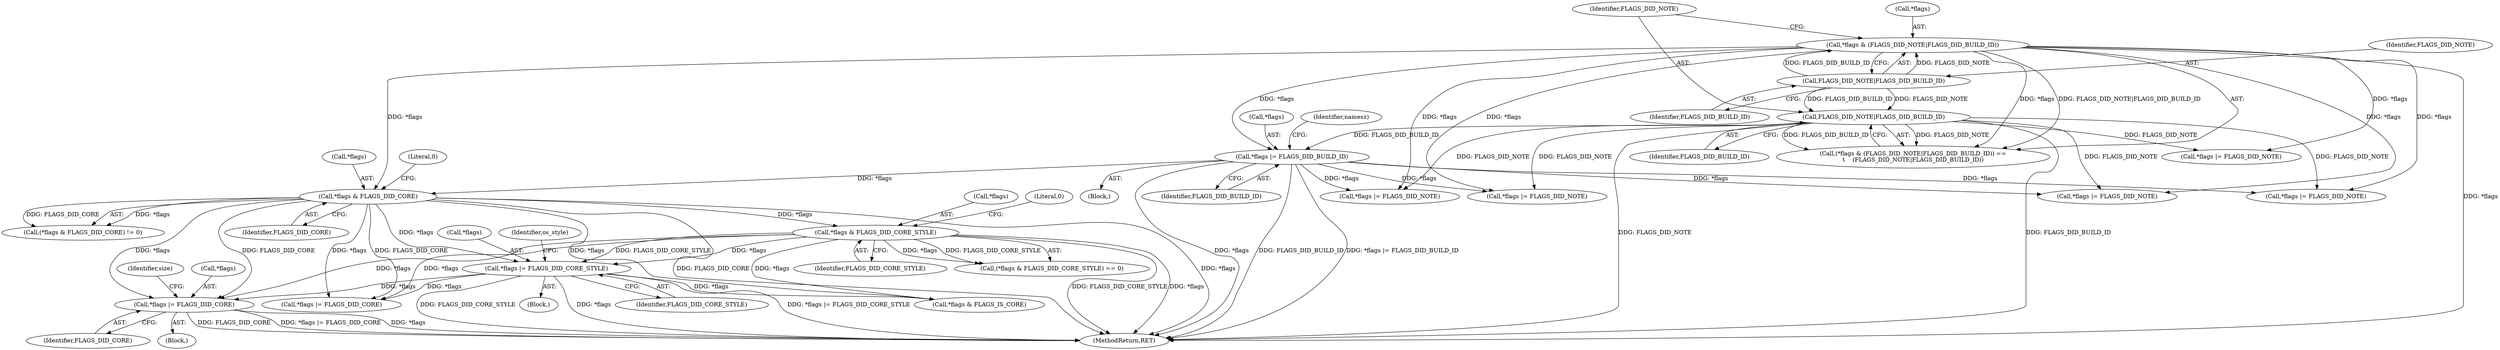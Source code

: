 digraph "0_file_ce90e05774dd77d86cfc8dfa6da57b32816841c4_2@pointer" {
"1001033" [label="(Call,*flags |= FLAGS_DID_CORE)"];
"1000941" [label="(Call,*flags & FLAGS_DID_CORE)"];
"1000519" [label="(Call,*flags |= FLAGS_DID_BUILD_ID)"];
"1000253" [label="(Call,*flags & (FLAGS_DID_NOTE|FLAGS_DID_BUILD_ID))"];
"1000256" [label="(Call,FLAGS_DID_NOTE|FLAGS_DID_BUILD_ID)"];
"1000259" [label="(Call,FLAGS_DID_NOTE|FLAGS_DID_BUILD_ID)"];
"1000973" [label="(Call,*flags |= FLAGS_DID_CORE_STYLE)"];
"1000955" [label="(Call,*flags & FLAGS_DID_CORE_STYLE)"];
"1001034" [label="(Call,*flags)"];
"1000944" [label="(Identifier,FLAGS_DID_CORE)"];
"1000959" [label="(Literal,0)"];
"1000973" [label="(Call,*flags |= FLAGS_DID_CORE_STYLE)"];
"1000258" [label="(Identifier,FLAGS_DID_BUILD_ID)"];
"1000526" [label="(Identifier,namesz)"];
"1000945" [label="(Literal,0)"];
"1001234" [label="(Call,*flags |= FLAGS_DID_CORE)"];
"1000941" [label="(Call,*flags & FLAGS_DID_CORE)"];
"1000985" [label="(Block,)"];
"1000958" [label="(Identifier,FLAGS_DID_CORE_STYLE)"];
"1001038" [label="(Identifier,size)"];
"1000978" [label="(Identifier,os_style)"];
"1000254" [label="(Call,*flags)"];
"1001036" [label="(Identifier,FLAGS_DID_CORE)"];
"1000960" [label="(Block,)"];
"1000942" [label="(Call,*flags)"];
"1000940" [label="(Call,(*flags & FLAGS_DID_CORE) != 0)"];
"1000974" [label="(Call,*flags)"];
"1000256" [label="(Call,FLAGS_DID_NOTE|FLAGS_DID_BUILD_ID)"];
"1000520" [label="(Call,*flags)"];
"1001033" [label="(Call,*flags |= FLAGS_DID_CORE)"];
"1000858" [label="(Call,*flags |= FLAGS_DID_NOTE)"];
"1000519" [label="(Call,*flags |= FLAGS_DID_BUILD_ID)"];
"1001046" [label="(Call,*flags & FLAGS_IS_CORE)"];
"1000260" [label="(Identifier,FLAGS_DID_NOTE)"];
"1000259" [label="(Call,FLAGS_DID_NOTE|FLAGS_DID_BUILD_ID)"];
"1000743" [label="(Call,*flags |= FLAGS_DID_NOTE)"];
"1000257" [label="(Identifier,FLAGS_DID_NOTE)"];
"1000650" [label="(Call,*flags |= FLAGS_DID_NOTE)"];
"1000956" [label="(Call,*flags)"];
"1000954" [label="(Call,(*flags & FLAGS_DID_CORE_STYLE) == 0)"];
"1000955" [label="(Call,*flags & FLAGS_DID_CORE_STYLE)"];
"1000261" [label="(Identifier,FLAGS_DID_BUILD_ID)"];
"1000253" [label="(Call,*flags & (FLAGS_DID_NOTE|FLAGS_DID_BUILD_ID))"];
"1000782" [label="(Call,*flags |= FLAGS_DID_NOTE)"];
"1000471" [label="(Block,)"];
"1000438" [label="(Call,*flags |= FLAGS_DID_NOTE)"];
"1000976" [label="(Identifier,FLAGS_DID_CORE_STYLE)"];
"1000522" [label="(Identifier,FLAGS_DID_BUILD_ID)"];
"1000252" [label="(Call,(*flags & (FLAGS_DID_NOTE|FLAGS_DID_BUILD_ID)) ==\n\t    (FLAGS_DID_NOTE|FLAGS_DID_BUILD_ID))"];
"1001244" [label="(MethodReturn,RET)"];
"1001033" -> "1000985"  [label="AST: "];
"1001033" -> "1001036"  [label="CFG: "];
"1001034" -> "1001033"  [label="AST: "];
"1001036" -> "1001033"  [label="AST: "];
"1001038" -> "1001033"  [label="CFG: "];
"1001033" -> "1001244"  [label="DDG: FLAGS_DID_CORE"];
"1001033" -> "1001244"  [label="DDG: *flags |= FLAGS_DID_CORE"];
"1001033" -> "1001244"  [label="DDG: *flags"];
"1000941" -> "1001033"  [label="DDG: *flags"];
"1000941" -> "1001033"  [label="DDG: FLAGS_DID_CORE"];
"1000973" -> "1001033"  [label="DDG: *flags"];
"1000955" -> "1001033"  [label="DDG: *flags"];
"1000941" -> "1000940"  [label="AST: "];
"1000941" -> "1000944"  [label="CFG: "];
"1000942" -> "1000941"  [label="AST: "];
"1000944" -> "1000941"  [label="AST: "];
"1000945" -> "1000941"  [label="CFG: "];
"1000941" -> "1001244"  [label="DDG: *flags"];
"1000941" -> "1001244"  [label="DDG: FLAGS_DID_CORE"];
"1000941" -> "1000940"  [label="DDG: *flags"];
"1000941" -> "1000940"  [label="DDG: FLAGS_DID_CORE"];
"1000519" -> "1000941"  [label="DDG: *flags"];
"1000253" -> "1000941"  [label="DDG: *flags"];
"1000941" -> "1000955"  [label="DDG: *flags"];
"1000941" -> "1000973"  [label="DDG: *flags"];
"1000941" -> "1001046"  [label="DDG: *flags"];
"1000941" -> "1001234"  [label="DDG: *flags"];
"1000941" -> "1001234"  [label="DDG: FLAGS_DID_CORE"];
"1000519" -> "1000471"  [label="AST: "];
"1000519" -> "1000522"  [label="CFG: "];
"1000520" -> "1000519"  [label="AST: "];
"1000522" -> "1000519"  [label="AST: "];
"1000526" -> "1000519"  [label="CFG: "];
"1000519" -> "1001244"  [label="DDG: *flags"];
"1000519" -> "1001244"  [label="DDG: FLAGS_DID_BUILD_ID"];
"1000519" -> "1001244"  [label="DDG: *flags |= FLAGS_DID_BUILD_ID"];
"1000253" -> "1000519"  [label="DDG: *flags"];
"1000259" -> "1000519"  [label="DDG: FLAGS_DID_BUILD_ID"];
"1000519" -> "1000650"  [label="DDG: *flags"];
"1000519" -> "1000743"  [label="DDG: *flags"];
"1000519" -> "1000782"  [label="DDG: *flags"];
"1000519" -> "1000858"  [label="DDG: *flags"];
"1000253" -> "1000252"  [label="AST: "];
"1000253" -> "1000256"  [label="CFG: "];
"1000254" -> "1000253"  [label="AST: "];
"1000256" -> "1000253"  [label="AST: "];
"1000260" -> "1000253"  [label="CFG: "];
"1000253" -> "1001244"  [label="DDG: *flags"];
"1000253" -> "1000252"  [label="DDG: *flags"];
"1000253" -> "1000252"  [label="DDG: FLAGS_DID_NOTE|FLAGS_DID_BUILD_ID"];
"1000256" -> "1000253"  [label="DDG: FLAGS_DID_NOTE"];
"1000256" -> "1000253"  [label="DDG: FLAGS_DID_BUILD_ID"];
"1000253" -> "1000438"  [label="DDG: *flags"];
"1000253" -> "1000650"  [label="DDG: *flags"];
"1000253" -> "1000743"  [label="DDG: *flags"];
"1000253" -> "1000782"  [label="DDG: *flags"];
"1000253" -> "1000858"  [label="DDG: *flags"];
"1000256" -> "1000258"  [label="CFG: "];
"1000257" -> "1000256"  [label="AST: "];
"1000258" -> "1000256"  [label="AST: "];
"1000256" -> "1000259"  [label="DDG: FLAGS_DID_NOTE"];
"1000256" -> "1000259"  [label="DDG: FLAGS_DID_BUILD_ID"];
"1000259" -> "1000252"  [label="AST: "];
"1000259" -> "1000261"  [label="CFG: "];
"1000260" -> "1000259"  [label="AST: "];
"1000261" -> "1000259"  [label="AST: "];
"1000252" -> "1000259"  [label="CFG: "];
"1000259" -> "1001244"  [label="DDG: FLAGS_DID_NOTE"];
"1000259" -> "1001244"  [label="DDG: FLAGS_DID_BUILD_ID"];
"1000259" -> "1000252"  [label="DDG: FLAGS_DID_NOTE"];
"1000259" -> "1000252"  [label="DDG: FLAGS_DID_BUILD_ID"];
"1000259" -> "1000438"  [label="DDG: FLAGS_DID_NOTE"];
"1000259" -> "1000650"  [label="DDG: FLAGS_DID_NOTE"];
"1000259" -> "1000743"  [label="DDG: FLAGS_DID_NOTE"];
"1000259" -> "1000782"  [label="DDG: FLAGS_DID_NOTE"];
"1000259" -> "1000858"  [label="DDG: FLAGS_DID_NOTE"];
"1000973" -> "1000960"  [label="AST: "];
"1000973" -> "1000976"  [label="CFG: "];
"1000974" -> "1000973"  [label="AST: "];
"1000976" -> "1000973"  [label="AST: "];
"1000978" -> "1000973"  [label="CFG: "];
"1000973" -> "1001244"  [label="DDG: *flags"];
"1000973" -> "1001244"  [label="DDG: *flags |= FLAGS_DID_CORE_STYLE"];
"1000973" -> "1001244"  [label="DDG: FLAGS_DID_CORE_STYLE"];
"1000955" -> "1000973"  [label="DDG: *flags"];
"1000955" -> "1000973"  [label="DDG: FLAGS_DID_CORE_STYLE"];
"1000973" -> "1001046"  [label="DDG: *flags"];
"1000973" -> "1001234"  [label="DDG: *flags"];
"1000955" -> "1000954"  [label="AST: "];
"1000955" -> "1000958"  [label="CFG: "];
"1000956" -> "1000955"  [label="AST: "];
"1000958" -> "1000955"  [label="AST: "];
"1000959" -> "1000955"  [label="CFG: "];
"1000955" -> "1001244"  [label="DDG: FLAGS_DID_CORE_STYLE"];
"1000955" -> "1001244"  [label="DDG: *flags"];
"1000955" -> "1000954"  [label="DDG: *flags"];
"1000955" -> "1000954"  [label="DDG: FLAGS_DID_CORE_STYLE"];
"1000955" -> "1001046"  [label="DDG: *flags"];
"1000955" -> "1001234"  [label="DDG: *flags"];
}
